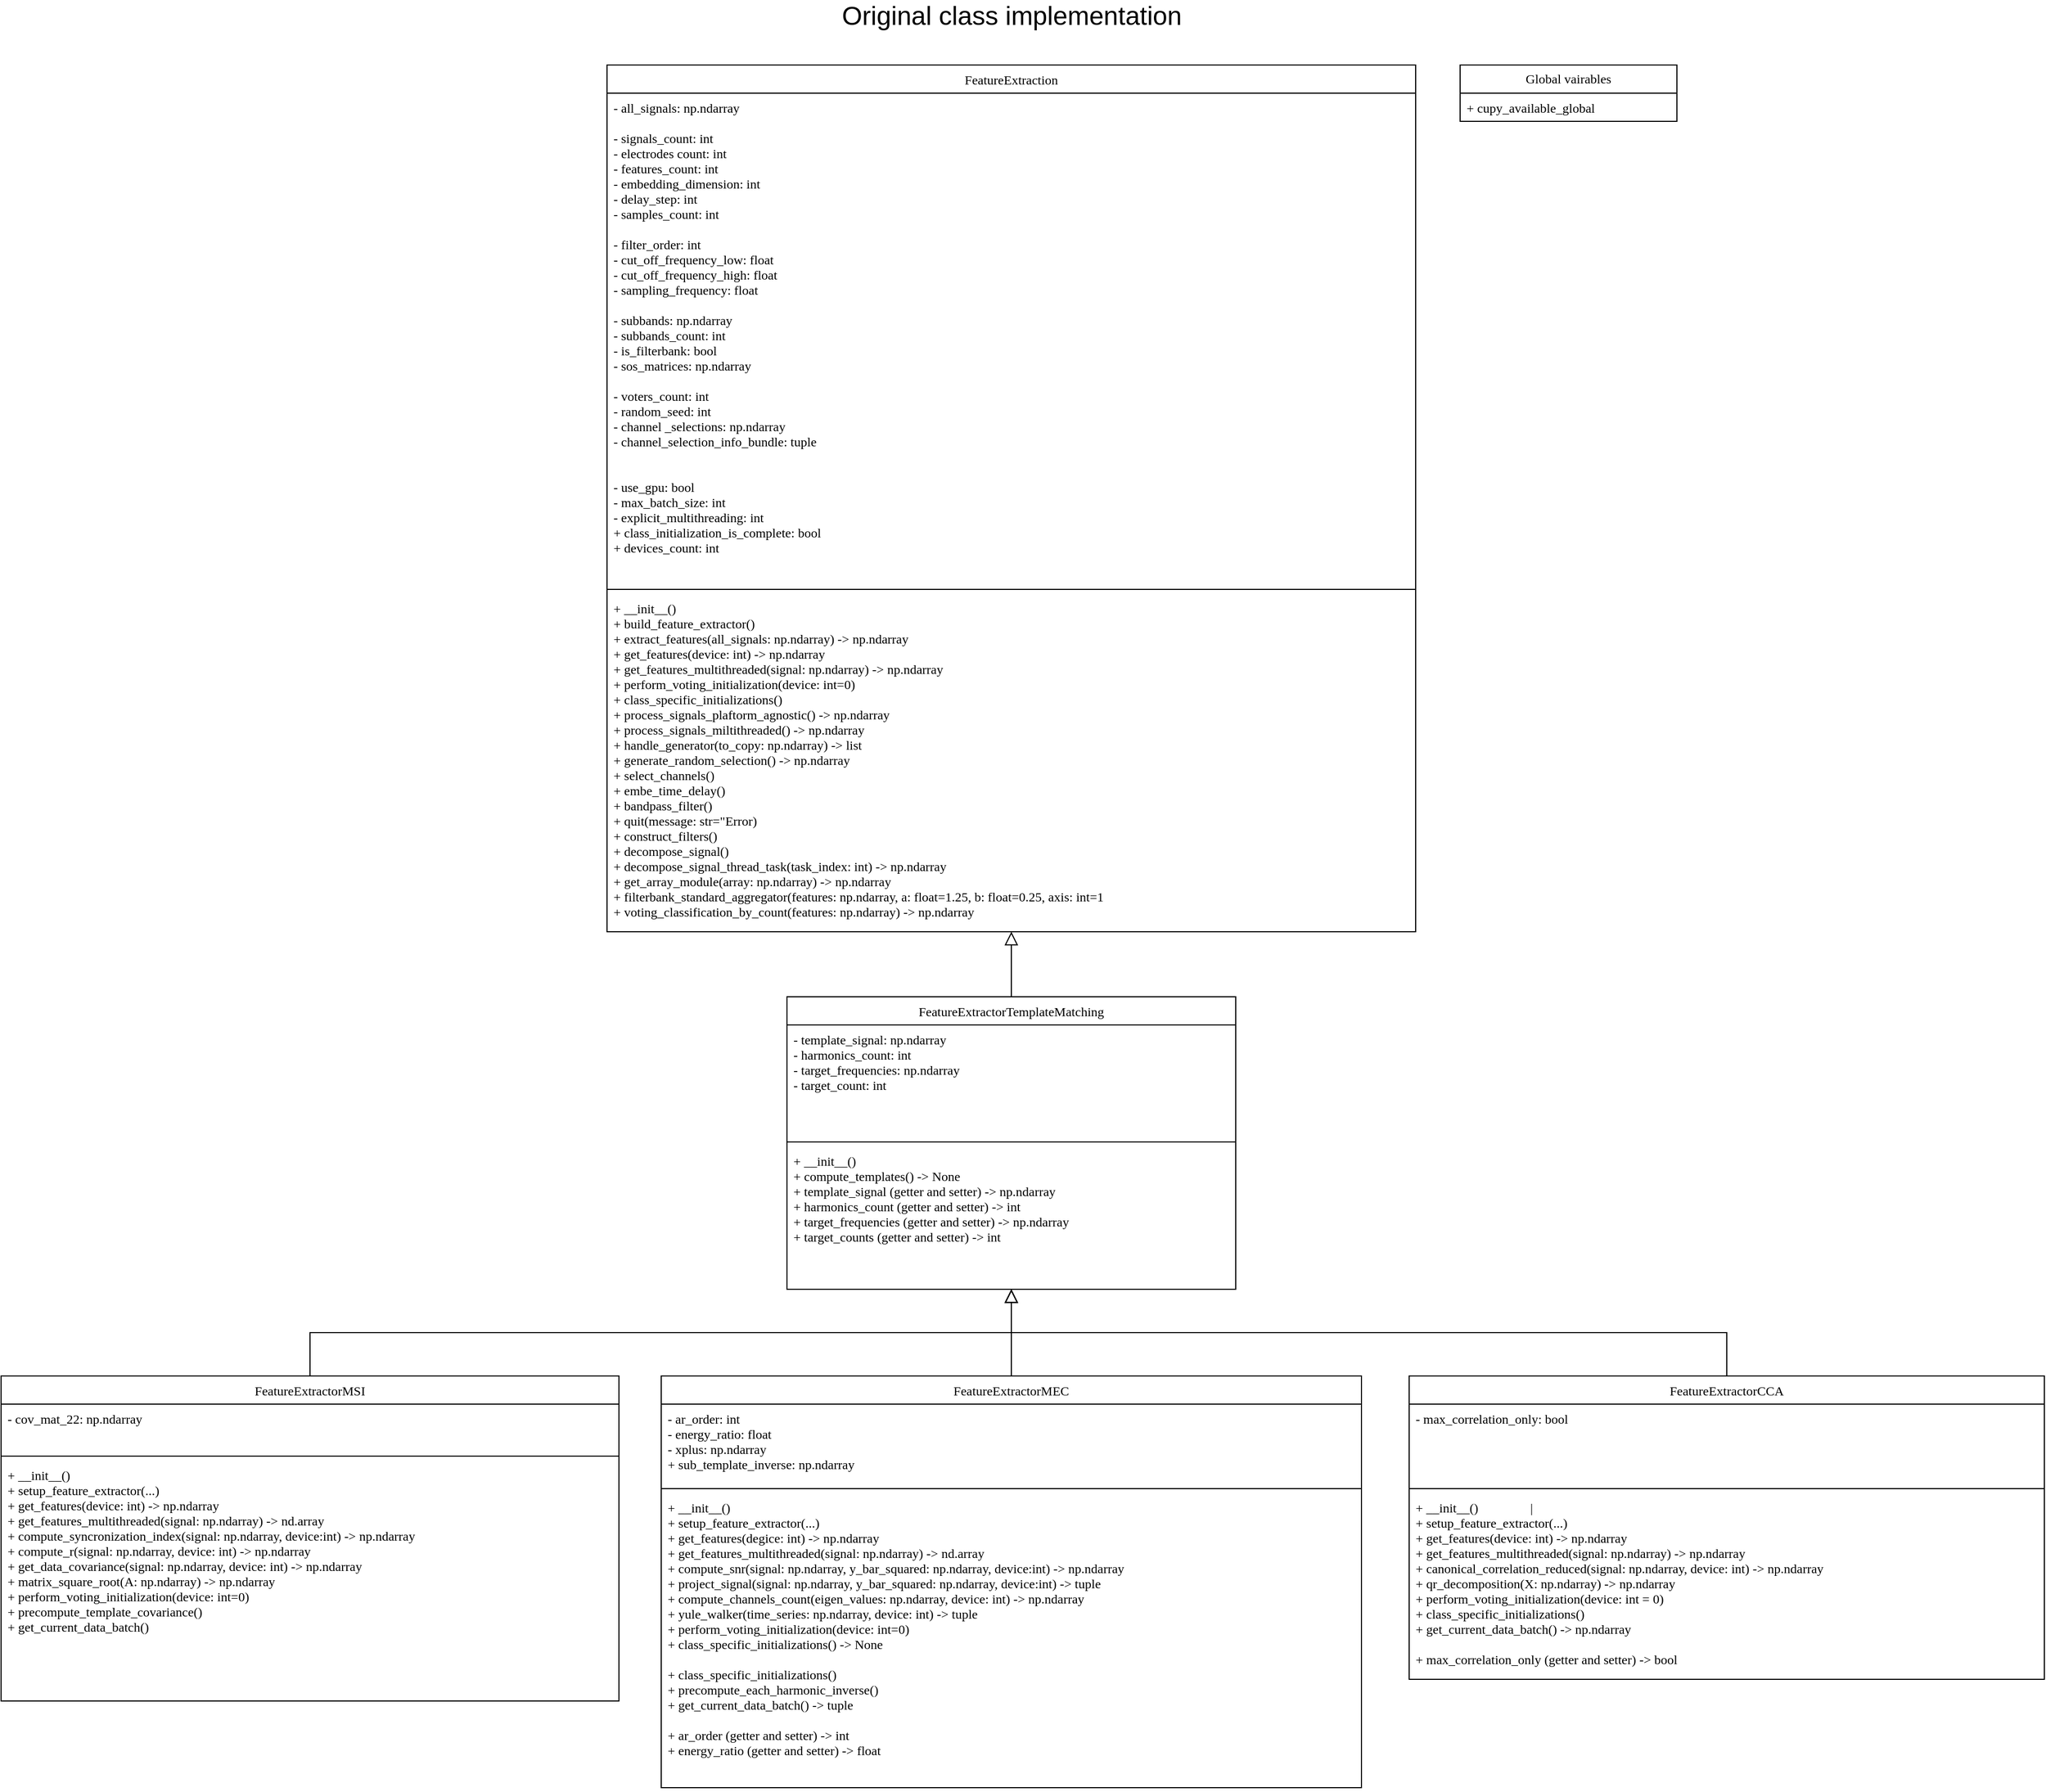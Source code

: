 <mxfile version="24.7.17" pages="2">
  <diagram id="C5RBs43oDa-KdzZeNtuy" name="original-implementation">
    <mxGraphModel dx="4018" dy="1915" grid="1" gridSize="10" guides="1" tooltips="1" connect="1" arrows="1" fold="1" page="1" pageScale="1" pageWidth="827" pageHeight="1169" math="0" shadow="0">
      <root>
        <mxCell id="WIyWlLk6GJQsqaUBKTNV-0" />
        <mxCell id="WIyWlLk6GJQsqaUBKTNV-1" parent="WIyWlLk6GJQsqaUBKTNV-0" />
        <mxCell id="zkfFHV4jXpPFQw0GAbJ--0" value="FeatureExtraction" style="swimlane;fontStyle=0;align=center;verticalAlign=top;childLayout=stackLayout;horizontal=1;startSize=26;horizontalStack=0;resizeParent=1;resizeLast=0;collapsible=1;marginBottom=0;rounded=0;shadow=0;strokeWidth=1;fontFamily=Lucida Console;" parent="WIyWlLk6GJQsqaUBKTNV-1" vertex="1">
          <mxGeometry x="40" y="90" width="746" height="800" as="geometry">
            <mxRectangle x="230" y="140" width="160" height="26" as="alternateBounds" />
          </mxGeometry>
        </mxCell>
        <mxCell id="zkfFHV4jXpPFQw0GAbJ--1" value="- all_signals: np.ndarray&#xa;&#xa;- signals_count: int&#xa;- electrodes count: int&#xa;- features_count: int&#xa;- embedding_dimension: int&#xa;- delay_step: int&#xa;- samples_count: int&#xa;&#xa;- filter_order: int&#xa;- cut_off_frequency_low: float&#xa;- cut_off_frequency_high: float&#xa;- sampling_frequency: float&#xa;&#xa;- subbands: np.ndarray&#xa;- subbands_count: int&#xa;- is_filterbank: bool&#xa;- sos_matrices: np.ndarray&#xa;&#xa;- voters_count: int&#xa;- random_seed: int&#xa;- channel _selections: np.ndarray&#xa;- channel_selection_info_bundle: tuple&#xa;&#xa;&#xa;- use_gpu: bool&#xa;- max_batch_size: int&#xa;- explicit_multithreading: int&#xa;+ class_initialization_is_complete: bool&#xa;+ devices_count: int&#xa;&#xa;" style="text;align=left;verticalAlign=top;spacingLeft=4;spacingRight=4;overflow=hidden;rotatable=0;points=[[0,0.5],[1,0.5]];portConstraint=eastwest;fontFamily=Lucida Console;" parent="zkfFHV4jXpPFQw0GAbJ--0" vertex="1">
          <mxGeometry y="26" width="746" height="454" as="geometry" />
        </mxCell>
        <mxCell id="zkfFHV4jXpPFQw0GAbJ--4" value="" style="line;html=1;strokeWidth=1;align=left;verticalAlign=middle;spacingTop=-1;spacingLeft=3;spacingRight=3;rotatable=0;labelPosition=right;points=[];portConstraint=eastwest;" parent="zkfFHV4jXpPFQw0GAbJ--0" vertex="1">
          <mxGeometry y="480" width="746" height="8" as="geometry" />
        </mxCell>
        <mxCell id="zkfFHV4jXpPFQw0GAbJ--5" value="+ __init__()&#xa;+ build_feature_extractor()&#xa;+ extract_features(all_signals: np.ndarray) -&gt; np.ndarray&#xa;+ get_features(device: int) -&gt; np.ndarray&#xa;+ get_features_multithreaded(signal: np.ndarray) -&gt; np.ndarray&#xa;+ perform_voting_initialization(device: int=0)&#xa;+ class_specific_initializations()&#xa;+ process_signals_plaftorm_agnostic() -&gt; np.ndarray&#xa;+ process_signals_miltithreaded() -&gt; np.ndarray&#xa;+ handle_generator(to_copy: np.ndarray) -&gt; list&#xa;+ generate_random_selection() -&gt; np.ndarray&#xa;+ select_channels()&#xa;+ embe_time_delay()&#xa;+ bandpass_filter()&#xa;+ quit(message: str=&quot;Error)&#xa;+ construct_filters() &#xa;+ decompose_signal()&#xa;+ decompose_signal_thread_task(task_index: int) -&gt; np.ndarray&#xa;+ get_array_module(array: np.ndarray) -&gt; np.ndarray&#xa;+ filterbank_standard_aggregator(features: np.ndarray, a: float=1.25, b: float=0.25, axis: int=1&#xa;+ voting_classification_by_count(features: np.ndarray) -&gt; np.ndarray&#xa;" style="text;align=left;verticalAlign=top;spacingLeft=4;spacingRight=4;overflow=hidden;rotatable=0;points=[[0,0.5],[1,0.5]];portConstraint=eastwest;fontFamily=Lucida Console;" parent="zkfFHV4jXpPFQw0GAbJ--0" vertex="1">
          <mxGeometry y="488" width="746" height="312" as="geometry" />
        </mxCell>
        <mxCell id="zkfFHV4jXpPFQw0GAbJ--6" value="FeatureExtractorTemplateMatching" style="swimlane;fontStyle=0;align=center;verticalAlign=top;childLayout=stackLayout;horizontal=1;startSize=26;horizontalStack=0;resizeParent=1;resizeLast=0;collapsible=1;marginBottom=0;rounded=0;shadow=0;strokeWidth=1;fontFamily=Lucida Console;" parent="WIyWlLk6GJQsqaUBKTNV-1" vertex="1">
          <mxGeometry x="206" y="950" width="414" height="270" as="geometry">
            <mxRectangle x="130" y="380" width="160" height="26" as="alternateBounds" />
          </mxGeometry>
        </mxCell>
        <mxCell id="zkfFHV4jXpPFQw0GAbJ--7" value="- template_signal: np.ndarray&#xa;- harmonics_count: int&#xa;- target_frequencies: np.ndarray&#xa;- target_count: int" style="text;align=left;verticalAlign=top;spacingLeft=4;spacingRight=4;overflow=hidden;rotatable=0;points=[[0,0.5],[1,0.5]];portConstraint=eastwest;fontFamily=Lucida Console;" parent="zkfFHV4jXpPFQw0GAbJ--6" vertex="1">
          <mxGeometry y="26" width="414" height="104" as="geometry" />
        </mxCell>
        <mxCell id="zkfFHV4jXpPFQw0GAbJ--9" value="" style="line;html=1;strokeWidth=1;align=left;verticalAlign=middle;spacingTop=-1;spacingLeft=3;spacingRight=3;rotatable=0;labelPosition=right;points=[];portConstraint=eastwest;" parent="zkfFHV4jXpPFQw0GAbJ--6" vertex="1">
          <mxGeometry y="130" width="414" height="8" as="geometry" />
        </mxCell>
        <mxCell id="zkfFHV4jXpPFQw0GAbJ--10" value="+ __init__()&#xa;+ compute_templates() -&gt; None&#xa;+ template_signal (getter and setter) -&gt; np.ndarray&#xa;+ harmonics_count (getter and setter) -&gt; int&#xa;+ target_frequencies (getter and setter) -&gt; np.ndarray&#xa;+ target_counts (getter and setter) -&gt; int" style="text;align=left;verticalAlign=top;spacingLeft=4;spacingRight=4;overflow=hidden;rotatable=0;points=[[0,0.5],[1,0.5]];portConstraint=eastwest;fontStyle=0;fontFamily=Lucida Console;" parent="zkfFHV4jXpPFQw0GAbJ--6" vertex="1">
          <mxGeometry y="138" width="414" height="122" as="geometry" />
        </mxCell>
        <mxCell id="zkfFHV4jXpPFQw0GAbJ--12" value="" style="endArrow=block;endSize=10;endFill=0;shadow=0;strokeWidth=1;rounded=0;curved=0;edgeStyle=elbowEdgeStyle;elbow=vertical;" parent="WIyWlLk6GJQsqaUBKTNV-1" source="zkfFHV4jXpPFQw0GAbJ--6" target="zkfFHV4jXpPFQw0GAbJ--0" edge="1">
          <mxGeometry width="160" relative="1" as="geometry">
            <mxPoint x="313" y="173" as="sourcePoint" />
            <mxPoint x="313" y="173" as="targetPoint" />
          </mxGeometry>
        </mxCell>
        <mxCell id="Mj3dOKa17zoIPlMxbFLB-10" value="Original class implementation" style="text;html=1;align=center;verticalAlign=middle;whiteSpace=wrap;rounded=0;fontSize=24;" parent="WIyWlLk6GJQsqaUBKTNV-1" vertex="1">
          <mxGeometry x="235" y="30" width="357" height="30" as="geometry" />
        </mxCell>
        <mxCell id="JDWsRXZNb_Xpo8v7Dtvx-1" value="Global vairables" style="swimlane;fontStyle=0;childLayout=stackLayout;horizontal=1;startSize=26;fillColor=none;horizontalStack=0;resizeParent=1;resizeParentMax=0;resizeLast=0;collapsible=1;marginBottom=0;whiteSpace=wrap;html=1;fontFamily=Lucida Console;" vertex="1" parent="WIyWlLk6GJQsqaUBKTNV-1">
          <mxGeometry x="827" y="90" width="200" height="52" as="geometry" />
        </mxCell>
        <mxCell id="JDWsRXZNb_Xpo8v7Dtvx-2" value="+ cupy_available_global" style="text;strokeColor=none;fillColor=none;align=left;verticalAlign=top;spacingLeft=4;spacingRight=4;overflow=hidden;rotatable=0;points=[[0,0.5],[1,0.5]];portConstraint=eastwest;whiteSpace=wrap;html=1;fontFamily=Lucida Console;" vertex="1" parent="JDWsRXZNb_Xpo8v7Dtvx-1">
          <mxGeometry y="26" width="200" height="26" as="geometry" />
        </mxCell>
        <mxCell id="JDWsRXZNb_Xpo8v7Dtvx-5" value="FeatureExtractorMSI" style="swimlane;fontStyle=0;align=center;verticalAlign=top;childLayout=stackLayout;horizontal=1;startSize=26;horizontalStack=0;resizeParent=1;resizeLast=0;collapsible=1;marginBottom=0;rounded=0;shadow=0;strokeWidth=1;fontFamily=Lucida Console;flipH=1;" vertex="1" parent="WIyWlLk6GJQsqaUBKTNV-1">
          <mxGeometry x="-519" y="1300" width="570" height="300" as="geometry">
            <mxRectangle x="130" y="380" width="160" height="26" as="alternateBounds" />
          </mxGeometry>
        </mxCell>
        <mxCell id="JDWsRXZNb_Xpo8v7Dtvx-6" value="- cov_mat_22: np.ndarray" style="text;align=left;verticalAlign=top;spacingLeft=4;spacingRight=4;overflow=hidden;rotatable=0;points=[[0,0.5],[1,0.5]];portConstraint=eastwest;fontFamily=Lucida Console;" vertex="1" parent="JDWsRXZNb_Xpo8v7Dtvx-5">
          <mxGeometry y="26" width="570" height="44" as="geometry" />
        </mxCell>
        <mxCell id="JDWsRXZNb_Xpo8v7Dtvx-7" value="" style="line;html=1;strokeWidth=1;align=left;verticalAlign=middle;spacingTop=-1;spacingLeft=3;spacingRight=3;rotatable=0;labelPosition=right;points=[];portConstraint=eastwest;" vertex="1" parent="JDWsRXZNb_Xpo8v7Dtvx-5">
          <mxGeometry y="70" width="570" height="8" as="geometry" />
        </mxCell>
        <mxCell id="JDWsRXZNb_Xpo8v7Dtvx-8" value="+ __init__()&#xa;+ setup_feature_extractor(...)&#xa;+ get_features(device: int) -&gt; np.ndarray&#xa;+ get_features_multithreaded(signal: np.ndarray) -&gt; nd.array&#xa;+ compute_syncronization_index(signal: np.ndarray, device:int) -&gt; np.ndarray&#xa;+ compute_r(signal: np.ndarray, device: int) -&gt; np.ndarray&#xa;+ get_data_covariance(signal: np.ndarray, device: int) -&gt; np.ndarray&#xa;+ matrix_square_root(A: np.ndarray) -&gt; np.ndarray&#xa;+ perform_voting_initialization(device: int=0)&#xa;+ precompute_template_covariance()&#xa;+ get_current_data_batch()&#xa;" style="text;align=left;verticalAlign=top;spacingLeft=4;spacingRight=4;overflow=hidden;rotatable=0;points=[[0,0.5],[1,0.5]];portConstraint=eastwest;fontStyle=0;fontFamily=Lucida Console;" vertex="1" parent="JDWsRXZNb_Xpo8v7Dtvx-5">
          <mxGeometry y="78" width="570" height="222" as="geometry" />
        </mxCell>
        <mxCell id="JDWsRXZNb_Xpo8v7Dtvx-9" value="FeatureExtractorMEC" style="swimlane;fontStyle=0;align=center;verticalAlign=top;childLayout=stackLayout;horizontal=1;startSize=26;horizontalStack=0;resizeParent=1;resizeLast=0;collapsible=1;marginBottom=0;rounded=0;shadow=0;strokeWidth=1;fontFamily=Lucida Console;flipH=1;" vertex="1" parent="WIyWlLk6GJQsqaUBKTNV-1">
          <mxGeometry x="90" y="1300" width="646" height="380" as="geometry">
            <mxRectangle x="130" y="380" width="160" height="26" as="alternateBounds" />
          </mxGeometry>
        </mxCell>
        <mxCell id="JDWsRXZNb_Xpo8v7Dtvx-10" value="- ar_order: int&#xa;- energy_ratio: float&#xa;- xplus: np.ndarray&#xa;+ sub_template_inverse: np.ndarray" style="text;align=left;verticalAlign=top;spacingLeft=4;spacingRight=4;overflow=hidden;rotatable=0;points=[[0,0.5],[1,0.5]];portConstraint=eastwest;fontFamily=Lucida Console;" vertex="1" parent="JDWsRXZNb_Xpo8v7Dtvx-9">
          <mxGeometry y="26" width="646" height="74" as="geometry" />
        </mxCell>
        <mxCell id="JDWsRXZNb_Xpo8v7Dtvx-11" value="" style="line;html=1;strokeWidth=1;align=left;verticalAlign=middle;spacingTop=-1;spacingLeft=3;spacingRight=3;rotatable=0;labelPosition=right;points=[];portConstraint=eastwest;" vertex="1" parent="JDWsRXZNb_Xpo8v7Dtvx-9">
          <mxGeometry y="100" width="646" height="8" as="geometry" />
        </mxCell>
        <mxCell id="JDWsRXZNb_Xpo8v7Dtvx-12" value="+ __init__()&#xa;+ setup_feature_extractor(...)&#xa;+ get_features(degice: int) -&gt; np.ndarray&#xa;+ get_features_multithreaded(signal: np.ndarray) -&gt; nd.array&#xa;+ compute_snr(signal: np.ndarray, y_bar_squared: np.ndarray, device:int) -&gt; np.ndarray&#xa;+ project_signal(signal: np.ndarray, y_bar_squared: np.ndarray, device:int) -&gt; tuple&#xa;+ compute_channels_count(eigen_values: np.ndarray, device: int) -&gt; np.ndarray&#xa;+ yule_walker(time_series: np.ndarray, device: int) -&gt; tuple&#xa;+ perform_voting_initialization(device: int=0)&#xa;+ class_specific_initializations() -&gt; None&#xa;&#xa;+ class_specific_initializations()&#xa;+ precompute_each_harmonic_inverse()&#xa;+ get_current_data_batch() -&gt; tuple&#xa;&#xa;+ ar_order (getter and setter) -&gt; int&#xa;+ energy_ratio (getter and setter) -&gt; float&#xa;&#xa;&#xa;" style="text;align=left;verticalAlign=top;spacingLeft=4;spacingRight=4;overflow=hidden;rotatable=0;points=[[0,0.5],[1,0.5]];portConstraint=eastwest;fontStyle=0;fontFamily=Lucida Console;" vertex="1" parent="JDWsRXZNb_Xpo8v7Dtvx-9">
          <mxGeometry y="108" width="646" height="272" as="geometry" />
        </mxCell>
        <mxCell id="JDWsRXZNb_Xpo8v7Dtvx-20" value="FeatureExtractorCCA" style="swimlane;fontStyle=0;align=center;verticalAlign=top;childLayout=stackLayout;horizontal=1;startSize=26;horizontalStack=0;resizeParent=1;resizeLast=0;collapsible=1;marginBottom=0;rounded=0;shadow=0;strokeWidth=1;fontFamily=Lucida Console;flipH=1;" vertex="1" parent="WIyWlLk6GJQsqaUBKTNV-1">
          <mxGeometry x="780" y="1300" width="586" height="280" as="geometry">
            <mxRectangle x="130" y="380" width="160" height="26" as="alternateBounds" />
          </mxGeometry>
        </mxCell>
        <mxCell id="JDWsRXZNb_Xpo8v7Dtvx-21" value="- max_correlation_only: bool" style="text;align=left;verticalAlign=top;spacingLeft=4;spacingRight=4;overflow=hidden;rotatable=0;points=[[0,0.5],[1,0.5]];portConstraint=eastwest;fontFamily=Lucida Console;" vertex="1" parent="JDWsRXZNb_Xpo8v7Dtvx-20">
          <mxGeometry y="26" width="586" height="74" as="geometry" />
        </mxCell>
        <mxCell id="JDWsRXZNb_Xpo8v7Dtvx-22" value="" style="line;html=1;strokeWidth=1;align=left;verticalAlign=middle;spacingTop=-1;spacingLeft=3;spacingRight=3;rotatable=0;labelPosition=right;points=[];portConstraint=eastwest;" vertex="1" parent="JDWsRXZNb_Xpo8v7Dtvx-20">
          <mxGeometry y="100" width="586" height="8" as="geometry" />
        </mxCell>
        <mxCell id="JDWsRXZNb_Xpo8v7Dtvx-23" value="+ __init__()                |&#xa;+ setup_feature_extractor(...)&#xa;+ get_features(device: int) -&gt; np.ndarray&#xa;+ get_features_multithreaded(signal: np.ndarray) -&gt; np.ndarray&#xa;+ canonical_correlation_reduced(signal: np.ndarray, device: int) -&gt; np.ndarray&#xa;+ qr_decomposition(X: np.ndarray) -&gt; np.ndarray&#xa;+ perform_voting_initialization(device: int = 0)&#xa;+ class_specific_initializations()&#xa;+ get_current_data_batch() -&gt; np.ndarray&#xa;&#xa;+ max_correlation_only (getter and setter) -&gt; bool" style="text;align=left;verticalAlign=top;spacingLeft=4;spacingRight=4;overflow=hidden;rotatable=0;points=[[0,0.5],[1,0.5]];portConstraint=eastwest;fontStyle=0;fontFamily=Lucida Console;" vertex="1" parent="JDWsRXZNb_Xpo8v7Dtvx-20">
          <mxGeometry y="108" width="586" height="172" as="geometry" />
        </mxCell>
        <mxCell id="JDWsRXZNb_Xpo8v7Dtvx-24" value="" style="endArrow=block;endSize=10;endFill=0;shadow=0;strokeWidth=1;rounded=0;curved=0;edgeStyle=elbowEdgeStyle;elbow=vertical;exitX=0.5;exitY=0;exitDx=0;exitDy=0;entryX=0.5;entryY=1;entryDx=0;entryDy=0;" edge="1" parent="WIyWlLk6GJQsqaUBKTNV-1" source="JDWsRXZNb_Xpo8v7Dtvx-5" target="zkfFHV4jXpPFQw0GAbJ--6">
          <mxGeometry width="160" relative="1" as="geometry">
            <mxPoint x="-30" y="1220" as="sourcePoint" />
            <mxPoint x="-30" y="1160" as="targetPoint" />
          </mxGeometry>
        </mxCell>
        <mxCell id="JDWsRXZNb_Xpo8v7Dtvx-26" value="" style="endArrow=block;endSize=10;endFill=0;shadow=0;strokeWidth=1;rounded=0;curved=0;edgeStyle=elbowEdgeStyle;elbow=vertical;exitX=0.5;exitY=0;exitDx=0;exitDy=0;entryX=0.5;entryY=1;entryDx=0;entryDy=0;" edge="1" parent="WIyWlLk6GJQsqaUBKTNV-1" source="JDWsRXZNb_Xpo8v7Dtvx-9" target="zkfFHV4jXpPFQw0GAbJ--6">
          <mxGeometry width="160" relative="1" as="geometry">
            <mxPoint x="443" y="980" as="sourcePoint" />
            <mxPoint x="443" y="920" as="targetPoint" />
          </mxGeometry>
        </mxCell>
        <mxCell id="JDWsRXZNb_Xpo8v7Dtvx-27" value="" style="endArrow=block;endSize=10;endFill=0;shadow=0;strokeWidth=1;rounded=0;curved=0;edgeStyle=elbowEdgeStyle;elbow=vertical;exitX=0.5;exitY=0;exitDx=0;exitDy=0;entryX=0.5;entryY=1;entryDx=0;entryDy=0;" edge="1" parent="WIyWlLk6GJQsqaUBKTNV-1" source="JDWsRXZNb_Xpo8v7Dtvx-20" target="zkfFHV4jXpPFQw0GAbJ--6">
          <mxGeometry width="160" relative="1" as="geometry">
            <mxPoint x="453" y="990" as="sourcePoint" />
            <mxPoint x="420" y="1240" as="targetPoint" />
          </mxGeometry>
        </mxCell>
      </root>
    </mxGraphModel>
  </diagram>
  <diagram name="new-implementation" id="_X8tnK33TUT0dTS4DziF">
    <mxGraphModel dx="3592" dy="1660" grid="1" gridSize="10" guides="1" tooltips="1" connect="1" arrows="1" fold="1" page="1" pageScale="1" pageWidth="827" pageHeight="1169" math="0" shadow="0">
      <root>
        <mxCell id="dgEscPDrHbFopAYu3Is1-0" />
        <mxCell id="dgEscPDrHbFopAYu3Is1-1" parent="dgEscPDrHbFopAYu3Is1-0" />
        <mxCell id="dgEscPDrHbFopAYu3Is1-2" value="FeatureExtraction" style="swimlane;fontStyle=2;align=center;verticalAlign=top;childLayout=stackLayout;horizontal=1;startSize=26;horizontalStack=0;resizeParent=1;resizeLast=0;collapsible=1;marginBottom=0;rounded=0;shadow=0;strokeWidth=1;fontFamily=Lucida Console;movable=1;resizable=1;rotatable=1;deletable=1;editable=1;locked=0;connectable=1;" vertex="1" parent="dgEscPDrHbFopAYu3Is1-1">
          <mxGeometry x="249" y="90" width="330" height="400" as="geometry">
            <mxRectangle x="230" y="140" width="160" height="26" as="alternateBounds" />
          </mxGeometry>
        </mxCell>
        <mxCell id="dgEscPDrHbFopAYu3Is1-3" value="- pre_processing: PreProcessing&#xa;- batch_processor: BatchProcessor&#xa;- voting: Voting&#xa;- gpu_capabilities: GPUCapabilities&#xa;- template_matching: TemplateMatching&#xa;&#xa;- all_signals: np.ndarray&#xa;- signals_count: int&#xa;- electrodes_count: int&#xa;- samples_count: int&#xa;" style="text;align=left;verticalAlign=top;spacingLeft=4;spacingRight=4;overflow=hidden;rotatable=0;points=[[0,0.5],[1,0.5]];portConstraint=eastwest;fontFamily=Lucida Console;" vertex="1" parent="dgEscPDrHbFopAYu3Is1-2">
          <mxGeometry y="26" width="330" height="164" as="geometry" />
        </mxCell>
        <mxCell id="dgEscPDrHbFopAYu3Is1-4" value="" style="line;html=1;strokeWidth=1;align=left;verticalAlign=middle;spacingTop=-1;spacingLeft=3;spacingRight=3;rotatable=0;labelPosition=right;points=[];portConstraint=eastwest;" vertex="1" parent="dgEscPDrHbFopAYu3Is1-2">
          <mxGeometry y="190" width="330" height="8" as="geometry" />
        </mxCell>
        <mxCell id="dgEscPDrHbFopAYu3Is1-5" value="+ __init__()&#xa;+ build_feature_extractor(...)&#xa;+ extract_features(...)&#xa;+ process_signals_plaftorm_agnostic()&#xa;+ process_signals_multithreaded()&#xa;+ extract_features_multithreaded()&#xa;+class_specific_initializations()&#xa;+ handle_generator(to_copy: np.ndarray)&#xa;+ get_current_data_bacth&#xa;" style="text;align=left;verticalAlign=top;spacingLeft=4;spacingRight=4;overflow=hidden;rotatable=0;points=[[0,0.5],[1,0.5]];portConstraint=eastwest;fontFamily=Lucida Console;" vertex="1" parent="dgEscPDrHbFopAYu3Is1-2">
          <mxGeometry y="198" width="330" height="152" as="geometry" />
        </mxCell>
        <mxCell id="dgEscPDrHbFopAYu3Is1-11" value="New class implementation" style="text;html=1;align=center;verticalAlign=middle;whiteSpace=wrap;rounded=0;fontSize=24;" vertex="1" parent="dgEscPDrHbFopAYu3Is1-1">
          <mxGeometry x="235" y="30" width="357" height="30" as="geometry" />
        </mxCell>
        <mxCell id="dgEscPDrHbFopAYu3Is1-14" value="FeatureExtractorMSI" style="swimlane;fontStyle=0;align=center;verticalAlign=top;childLayout=stackLayout;horizontal=1;startSize=26;horizontalStack=0;resizeParent=1;resizeLast=0;collapsible=1;marginBottom=0;rounded=0;shadow=0;strokeWidth=1;fontFamily=Lucida Console;flipH=1;" vertex="1" parent="dgEscPDrHbFopAYu3Is1-1">
          <mxGeometry x="-529" y="820" width="570" height="300" as="geometry">
            <mxRectangle x="130" y="380" width="160" height="26" as="alternateBounds" />
          </mxGeometry>
        </mxCell>
        <mxCell id="dgEscPDrHbFopAYu3Is1-15" value="- cov_mat_22: np.ndarray" style="text;align=left;verticalAlign=top;spacingLeft=4;spacingRight=4;overflow=hidden;rotatable=0;points=[[0,0.5],[1,0.5]];portConstraint=eastwest;fontFamily=Lucida Console;" vertex="1" parent="dgEscPDrHbFopAYu3Is1-14">
          <mxGeometry y="26" width="570" height="44" as="geometry" />
        </mxCell>
        <mxCell id="dgEscPDrHbFopAYu3Is1-16" value="" style="line;html=1;strokeWidth=1;align=left;verticalAlign=middle;spacingTop=-1;spacingLeft=3;spacingRight=3;rotatable=0;labelPosition=right;points=[];portConstraint=eastwest;" vertex="1" parent="dgEscPDrHbFopAYu3Is1-14">
          <mxGeometry y="70" width="570" height="8" as="geometry" />
        </mxCell>
        <mxCell id="dgEscPDrHbFopAYu3Is1-17" value="+ __init__()&#xa;+ setup_feature_extractor(...)&#xa;+ get_features(degice: int) -&gt; np.ndarray&#xa;+ get_features_multithreaded(signal: np.ndarray) -&gt; nd.array&#xa;+ compute_syncronization_index(signal: np.ndarray, device:int) -&gt; np.ndarray&#xa;+ compute_r(signal: np.ndarray, device: int) -&gt; np.ndarray&#xa;+ get_data_covariance(signal: np.ndarray, device: int) =? np.ndarray&#xa;+ matrix_square_root(A: np.ndarray) -&gt; np.ndarray&#xa;+ perform_voting_initialization(device: int=0)&#xa;+ precompute_template_covariance()&#xa;+ get_current_data_batch()&#xa;" style="text;align=left;verticalAlign=top;spacingLeft=4;spacingRight=4;overflow=hidden;rotatable=0;points=[[0,0.5],[1,0.5]];portConstraint=eastwest;fontStyle=0;fontFamily=Lucida Console;" vertex="1" parent="dgEscPDrHbFopAYu3Is1-14">
          <mxGeometry y="78" width="570" height="222" as="geometry" />
        </mxCell>
        <mxCell id="dgEscPDrHbFopAYu3Is1-18" value="FeatureExtractorMEC" style="swimlane;fontStyle=0;align=center;verticalAlign=top;childLayout=stackLayout;horizontal=1;startSize=26;horizontalStack=0;resizeParent=1;resizeLast=0;collapsible=1;marginBottom=0;rounded=0;shadow=0;strokeWidth=1;fontFamily=Lucida Console;flipH=1;" vertex="1" parent="dgEscPDrHbFopAYu3Is1-1">
          <mxGeometry x="91" y="820" width="646" height="380" as="geometry">
            <mxRectangle x="130" y="380" width="160" height="26" as="alternateBounds" />
          </mxGeometry>
        </mxCell>
        <mxCell id="dgEscPDrHbFopAYu3Is1-19" value="- ar_order: int&#xa;- energy_ratio: float&#xa;- xplus: np.ndarray&#xa;+ sub_template_inverse: np.ndarray" style="text;align=left;verticalAlign=top;spacingLeft=4;spacingRight=4;overflow=hidden;rotatable=0;points=[[0,0.5],[1,0.5]];portConstraint=eastwest;fontFamily=Lucida Console;" vertex="1" parent="dgEscPDrHbFopAYu3Is1-18">
          <mxGeometry y="26" width="646" height="74" as="geometry" />
        </mxCell>
        <mxCell id="dgEscPDrHbFopAYu3Is1-20" value="" style="line;html=1;strokeWidth=1;align=left;verticalAlign=middle;spacingTop=-1;spacingLeft=3;spacingRight=3;rotatable=0;labelPosition=right;points=[];portConstraint=eastwest;" vertex="1" parent="dgEscPDrHbFopAYu3Is1-18">
          <mxGeometry y="100" width="646" height="8" as="geometry" />
        </mxCell>
        <mxCell id="dgEscPDrHbFopAYu3Is1-21" value="+ __init__()&#xa;+ setup_feature_extractor(...)&#xa;+ get_features(degice: int) -&gt; np.ndarray&#xa;+ get_features_multithreaded(signal: np.ndarray) -&gt; nd.array&#xa;+ compute_snr(signal: np.ndarray, y_bar_squared: np.ndarray, device:int) -&gt; np.ndarray&#xa;+ project_signal(signal: np.ndarray, y_bar_squared: np.ndarray, device:int) -&gt; tuple&#xa;+ compute_channels_count(eigen_values: np.ndarray, device: int) -&gt; np.ndarray&#xa;+ yule_walker(time_series: np.ndarray, device: int) -&gt; tuple&#xa;+ perform_voting_initialization(device: int=0)&#xa;+ class_specific_initializations() -&gt; None&#xa;&#xa;+ class_specific_initializations()&#xa;+ precompute_each_harmonic_inverse()&#xa;+ get_current_data_batch() -&gt; tuple&#xa;&#xa;+ ar_order (getter and setter) -&gt; int&#xa;+ energy_ratio (getter and setter) -&gt; float&#xa;&#xa;&#xa;" style="text;align=left;verticalAlign=top;spacingLeft=4;spacingRight=4;overflow=hidden;rotatable=0;points=[[0,0.5],[1,0.5]];portConstraint=eastwest;fontStyle=0;fontFamily=Lucida Console;" vertex="1" parent="dgEscPDrHbFopAYu3Is1-18">
          <mxGeometry y="108" width="646" height="272" as="geometry" />
        </mxCell>
        <mxCell id="dgEscPDrHbFopAYu3Is1-22" value="FeatureExtractorCCA" style="swimlane;fontStyle=0;align=center;verticalAlign=top;childLayout=stackLayout;horizontal=1;startSize=26;horizontalStack=0;resizeParent=1;resizeLast=0;collapsible=1;marginBottom=0;rounded=0;shadow=0;strokeWidth=1;fontFamily=Lucida Console;flipH=1;" vertex="1" parent="dgEscPDrHbFopAYu3Is1-1">
          <mxGeometry x="770" y="820" width="586" height="280" as="geometry">
            <mxRectangle x="130" y="380" width="160" height="26" as="alternateBounds" />
          </mxGeometry>
        </mxCell>
        <mxCell id="dgEscPDrHbFopAYu3Is1-23" value="- max_correlation_only: bool" style="text;align=left;verticalAlign=top;spacingLeft=4;spacingRight=4;overflow=hidden;rotatable=0;points=[[0,0.5],[1,0.5]];portConstraint=eastwest;fontFamily=Lucida Console;" vertex="1" parent="dgEscPDrHbFopAYu3Is1-22">
          <mxGeometry y="26" width="586" height="74" as="geometry" />
        </mxCell>
        <mxCell id="dgEscPDrHbFopAYu3Is1-24" value="" style="line;html=1;strokeWidth=1;align=left;verticalAlign=middle;spacingTop=-1;spacingLeft=3;spacingRight=3;rotatable=0;labelPosition=right;points=[];portConstraint=eastwest;" vertex="1" parent="dgEscPDrHbFopAYu3Is1-22">
          <mxGeometry y="100" width="586" height="8" as="geometry" />
        </mxCell>
        <mxCell id="dgEscPDrHbFopAYu3Is1-25" value="+ __init__()                |&#xa;+ setup_feature_extractor(...)&#xa;+ get_features(device: int) -&gt; np.ndarray&#xa;+ get_features_multithreaded(signal: np.ndarray) -&gt; np.ndarray&#xa;+ canonical_correlation_reduced(signal: np.ndarray, device: int) -&gt; np.ndarray&#xa;+ qr_decomposition(X: np.ndarray) -&gt; np.ndarray&#xa;+ perform_voting_initialization(device: int = 0)&#xa;+ class_specific_initializations()&#xa;+ get_current_data_batch() -&gt; np.ndarray&#xa;&#xa;+ max_correlation_only (getter and setter) -&gt; bool" style="text;align=left;verticalAlign=top;spacingLeft=4;spacingRight=4;overflow=hidden;rotatable=0;points=[[0,0.5],[1,0.5]];portConstraint=eastwest;fontStyle=0;fontFamily=Lucida Console;" vertex="1" parent="dgEscPDrHbFopAYu3Is1-22">
          <mxGeometry y="108" width="586" height="172" as="geometry" />
        </mxCell>
        <mxCell id="Lf7wPIKauT4hmZ3NSnTh-0" value="PreProcessing" style="swimlane;fontStyle=0;align=center;verticalAlign=top;childLayout=stackLayout;horizontal=1;startSize=26;horizontalStack=0;resizeParent=1;resizeLast=0;collapsible=1;marginBottom=0;rounded=0;shadow=0;strokeWidth=1;fontFamily=Lucida Console;" vertex="1" parent="dgEscPDrHbFopAYu3Is1-1">
          <mxGeometry x="-360" y="250" width="330" height="180" as="geometry">
            <mxRectangle x="230" y="140" width="160" height="26" as="alternateBounds" />
          </mxGeometry>
        </mxCell>
        <mxCell id="Lf7wPIKauT4hmZ3NSnTh-1" value="- filtering: Filtering&#xa;- time_embedding: TimeEmbedding&#xa;" style="text;align=left;verticalAlign=top;spacingLeft=4;spacingRight=4;overflow=hidden;rotatable=0;points=[[0,0.5],[1,0.5]];portConstraint=eastwest;fontFamily=Lucida Console;" vertex="1" parent="Lf7wPIKauT4hmZ3NSnTh-0">
          <mxGeometry y="26" width="330" height="64" as="geometry" />
        </mxCell>
        <mxCell id="Lf7wPIKauT4hmZ3NSnTh-2" value="" style="line;html=1;strokeWidth=1;align=left;verticalAlign=middle;spacingTop=-1;spacingLeft=3;spacingRight=3;rotatable=0;labelPosition=right;points=[];portConstraint=eastwest;" vertex="1" parent="Lf7wPIKauT4hmZ3NSnTh-0">
          <mxGeometry y="90" width="330" height="8" as="geometry" />
        </mxCell>
        <mxCell id="Lf7wPIKauT4hmZ3NSnTh-3" value="+ __init__()&#xa;+ bandpass_filtering(signals: np.ndarray)&#xa;+ decompose_signal(signals: np.ndarray)&#xa;+ embed_time_delay(signals:np.ndarray)&#xa;" style="text;align=left;verticalAlign=top;spacingLeft=4;spacingRight=4;overflow=hidden;rotatable=0;points=[[0,0.5],[1,0.5]];portConstraint=eastwest;fontFamily=Lucida Console;" vertex="1" parent="Lf7wPIKauT4hmZ3NSnTh-0">
          <mxGeometry y="98" width="330" height="82" as="geometry" />
        </mxCell>
        <mxCell id="Lf7wPIKauT4hmZ3NSnTh-4" value="Filtering" style="swimlane;fontStyle=0;align=center;verticalAlign=top;childLayout=stackLayout;horizontal=1;startSize=26;horizontalStack=0;resizeParent=1;resizeLast=0;collapsible=1;marginBottom=0;rounded=0;shadow=0;strokeWidth=1;fontFamily=Lucida Console;" vertex="1" parent="dgEscPDrHbFopAYu3Is1-1">
          <mxGeometry x="-560" y="510" width="330" height="210" as="geometry">
            <mxRectangle x="230" y="140" width="160" height="26" as="alternateBounds" />
          </mxGeometry>
        </mxCell>
        <mxCell id="Lf7wPIKauT4hmZ3NSnTh-5" value="- filter_order: int&#xa;- cutoff_frequency_low: float&#xa;- cutoff_frequency_high: float&#xa;- sampling_frequency: float&#xa;- sos_matrices: np.ndarray" style="text;align=left;verticalAlign=top;spacingLeft=4;spacingRight=4;overflow=hidden;rotatable=0;points=[[0,0.5],[1,0.5]];portConstraint=eastwest;fontFamily=Lucida Console;" vertex="1" parent="Lf7wPIKauT4hmZ3NSnTh-4">
          <mxGeometry y="26" width="330" height="94" as="geometry" />
        </mxCell>
        <mxCell id="Lf7wPIKauT4hmZ3NSnTh-6" value="" style="line;html=1;strokeWidth=1;align=left;verticalAlign=middle;spacingTop=-1;spacingLeft=3;spacingRight=3;rotatable=0;labelPosition=right;points=[];portConstraint=eastwest;" vertex="1" parent="Lf7wPIKauT4hmZ3NSnTh-4">
          <mxGeometry y="120" width="330" height="8" as="geometry" />
        </mxCell>
        <mxCell id="Lf7wPIKauT4hmZ3NSnTh-7" value="+ __init__()&#xa;+ construct_filters(subbands: np.ndarray)&#xa;+ bandpass_filter(signals: np.ndarray)&#xa;+ decompose_signal(signals: np.ndarray)&#xa;" style="text;align=left;verticalAlign=top;spacingLeft=4;spacingRight=4;overflow=hidden;rotatable=0;points=[[0,0.5],[1,0.5]];portConstraint=eastwest;fontFamily=Lucida Console;" vertex="1" parent="Lf7wPIKauT4hmZ3NSnTh-4">
          <mxGeometry y="128" width="330" height="82" as="geometry" />
        </mxCell>
        <mxCell id="Lf7wPIKauT4hmZ3NSnTh-8" value="TimeEmbedding" style="swimlane;fontStyle=0;align=center;verticalAlign=top;childLayout=stackLayout;horizontal=1;startSize=26;horizontalStack=0;resizeParent=1;resizeLast=0;collapsible=1;marginBottom=0;rounded=0;shadow=0;strokeWidth=1;fontFamily=Lucida Console;" vertex="1" parent="dgEscPDrHbFopAYu3Is1-1">
          <mxGeometry x="-170" y="510" width="330" height="150" as="geometry">
            <mxRectangle x="230" y="140" width="160" height="26" as="alternateBounds" />
          </mxGeometry>
        </mxCell>
        <mxCell id="Lf7wPIKauT4hmZ3NSnTh-9" value="- embedding_dimension: int&#xa;- delay_step: int" style="text;align=left;verticalAlign=top;spacingLeft=4;spacingRight=4;overflow=hidden;rotatable=0;points=[[0,0.5],[1,0.5]];portConstraint=eastwest;fontFamily=Lucida Console;" vertex="1" parent="Lf7wPIKauT4hmZ3NSnTh-8">
          <mxGeometry y="26" width="330" height="54" as="geometry" />
        </mxCell>
        <mxCell id="Lf7wPIKauT4hmZ3NSnTh-10" value="" style="line;html=1;strokeWidth=1;align=left;verticalAlign=middle;spacingTop=-1;spacingLeft=3;spacingRight=3;rotatable=0;labelPosition=right;points=[];portConstraint=eastwest;" vertex="1" parent="Lf7wPIKauT4hmZ3NSnTh-8">
          <mxGeometry y="80" width="330" height="8" as="geometry" />
        </mxCell>
        <mxCell id="Lf7wPIKauT4hmZ3NSnTh-11" value="+ __init__()&#xa;+ embed_time_delay(signals: np.ndarray)" style="text;align=left;verticalAlign=top;spacingLeft=4;spacingRight=4;overflow=hidden;rotatable=0;points=[[0,0.5],[1,0.5]];portConstraint=eastwest;fontFamily=Lucida Console;" vertex="1" parent="Lf7wPIKauT4hmZ3NSnTh-8">
          <mxGeometry y="88" width="330" height="52" as="geometry" />
        </mxCell>
        <mxCell id="Lf7wPIKauT4hmZ3NSnTh-12" value="Voting" style="swimlane;fontStyle=0;align=center;verticalAlign=top;childLayout=stackLayout;horizontal=1;startSize=26;horizontalStack=0;resizeParent=1;resizeLast=0;collapsible=1;marginBottom=0;rounded=0;shadow=0;strokeWidth=1;fontFamily=Lucida Console;flipH=1;" vertex="1" parent="dgEscPDrHbFopAYu3Is1-1">
          <mxGeometry x="980" y="250" width="330" height="180" as="geometry">
            <mxRectangle x="230" y="140" width="160" height="26" as="alternateBounds" />
          </mxGeometry>
        </mxCell>
        <mxCell id="Lf7wPIKauT4hmZ3NSnTh-13" value="- voters_count: int&#xa;- random_seed: int&#xa;- channel_selections: np.ndarray" style="text;align=left;verticalAlign=top;spacingLeft=4;spacingRight=4;overflow=hidden;rotatable=0;points=[[0,0.5],[1,0.5]];portConstraint=eastwest;fontFamily=Lucida Console;" vertex="1" parent="Lf7wPIKauT4hmZ3NSnTh-12">
          <mxGeometry y="26" width="330" height="64" as="geometry" />
        </mxCell>
        <mxCell id="Lf7wPIKauT4hmZ3NSnTh-14" value="" style="line;html=1;strokeWidth=1;align=left;verticalAlign=middle;spacingTop=-1;spacingLeft=3;spacingRight=3;rotatable=0;labelPosition=right;points=[];portConstraint=eastwest;" vertex="1" parent="Lf7wPIKauT4hmZ3NSnTh-12">
          <mxGeometry y="90" width="330" height="8" as="geometry" />
        </mxCell>
        <mxCell id="Lf7wPIKauT4hmZ3NSnTh-15" value="+ __init__()&#xa;+ generate_random_selection()&#xa;+ select_channels()" style="text;align=left;verticalAlign=top;spacingLeft=4;spacingRight=4;overflow=hidden;rotatable=0;points=[[0,0.5],[1,0.5]];portConstraint=eastwest;fontFamily=Lucida Console;" vertex="1" parent="Lf7wPIKauT4hmZ3NSnTh-12">
          <mxGeometry y="98" width="330" height="82" as="geometry" />
        </mxCell>
        <mxCell id="Lf7wPIKauT4hmZ3NSnTh-16" value="GPUCapabilities" style="swimlane;fontStyle=0;align=center;verticalAlign=top;childLayout=stackLayout;horizontal=1;startSize=26;horizontalStack=0;resizeParent=1;resizeLast=0;collapsible=1;marginBottom=0;rounded=0;shadow=0;strokeWidth=1;fontFamily=Lucida Console;flipH=1;" vertex="1" parent="dgEscPDrHbFopAYu3Is1-1">
          <mxGeometry x="1340" y="250" width="330" height="180" as="geometry">
            <mxRectangle x="230" y="140" width="160" height="26" as="alternateBounds" />
          </mxGeometry>
        </mxCell>
        <mxCell id="Lf7wPIKauT4hmZ3NSnTh-17" value="- use_gpu: bool&#xa;- devices_count: int" style="text;align=left;verticalAlign=top;spacingLeft=4;spacingRight=4;overflow=hidden;rotatable=0;points=[[0,0.5],[1,0.5]];portConstraint=eastwest;fontFamily=Lucida Console;" vertex="1" parent="Lf7wPIKauT4hmZ3NSnTh-16">
          <mxGeometry y="26" width="330" height="64" as="geometry" />
        </mxCell>
        <mxCell id="Lf7wPIKauT4hmZ3NSnTh-18" value="" style="line;html=1;strokeWidth=1;align=left;verticalAlign=middle;spacingTop=-1;spacingLeft=3;spacingRight=3;rotatable=0;labelPosition=right;points=[];portConstraint=eastwest;" vertex="1" parent="Lf7wPIKauT4hmZ3NSnTh-16">
          <mxGeometry y="90" width="330" height="8" as="geometry" />
        </mxCell>
        <mxCell id="Lf7wPIKauT4hmZ3NSnTh-19" value="+ __init__()&#xa;+ get_array_module(array: np.ndarray)&#xa;+ handle_generator(to_copy: np.ndarray)" style="text;align=left;verticalAlign=top;spacingLeft=4;spacingRight=4;overflow=hidden;rotatable=0;points=[[0,0.5],[1,0.5]];portConstraint=eastwest;fontFamily=Lucida Console;" vertex="1" parent="Lf7wPIKauT4hmZ3NSnTh-16">
          <mxGeometry y="98" width="330" height="82" as="geometry" />
        </mxCell>
        <mxCell id="Lf7wPIKauT4hmZ3NSnTh-20" value="TemplateMatching" style="swimlane;fontStyle=0;align=center;verticalAlign=top;childLayout=stackLayout;horizontal=1;startSize=26;horizontalStack=0;resizeParent=1;resizeLast=0;collapsible=1;marginBottom=0;rounded=0;shadow=0;strokeWidth=1;fontFamily=Lucida Console;flipH=1;" vertex="1" parent="dgEscPDrHbFopAYu3Is1-1">
          <mxGeometry x="1700" y="250" width="330" height="150" as="geometry">
            <mxRectangle x="230" y="140" width="160" height="26" as="alternateBounds" />
          </mxGeometry>
        </mxCell>
        <mxCell id="Lf7wPIKauT4hmZ3NSnTh-21" value="- harmonics_count: int&#xa;- target_frequencies: np.ndarray&#xa;- samples_count: int&#xa;- sampling_frequency: float" style="text;align=left;verticalAlign=top;spacingLeft=4;spacingRight=4;overflow=hidden;rotatable=0;points=[[0,0.5],[1,0.5]];portConstraint=eastwest;fontFamily=Lucida Console;" vertex="1" parent="Lf7wPIKauT4hmZ3NSnTh-20">
          <mxGeometry y="26" width="330" height="64" as="geometry" />
        </mxCell>
        <mxCell id="Lf7wPIKauT4hmZ3NSnTh-22" value="" style="line;html=1;strokeWidth=1;align=left;verticalAlign=middle;spacingTop=-1;spacingLeft=3;spacingRight=3;rotatable=0;labelPosition=right;points=[];portConstraint=eastwest;" vertex="1" parent="Lf7wPIKauT4hmZ3NSnTh-20">
          <mxGeometry y="90" width="330" height="8" as="geometry" />
        </mxCell>
        <mxCell id="Lf7wPIKauT4hmZ3NSnTh-23" value="+ __init__()&#xa;+ compute_templates()" style="text;align=left;verticalAlign=top;spacingLeft=4;spacingRight=4;overflow=hidden;rotatable=0;points=[[0,0.5],[1,0.5]];portConstraint=eastwest;fontFamily=Lucida Console;" vertex="1" parent="Lf7wPIKauT4hmZ3NSnTh-20">
          <mxGeometry y="98" width="330" height="52" as="geometry" />
        </mxCell>
        <mxCell id="Lf7wPIKauT4hmZ3NSnTh-24" value="BatchProcessor" style="swimlane;fontStyle=0;align=center;verticalAlign=top;childLayout=stackLayout;horizontal=1;startSize=26;horizontalStack=0;resizeParent=1;resizeLast=0;collapsible=1;marginBottom=0;rounded=0;shadow=0;strokeWidth=1;fontFamily=Lucida Console;flipH=1;" vertex="1" parent="dgEscPDrHbFopAYu3Is1-1">
          <mxGeometry x="620" y="250" width="330" height="150" as="geometry">
            <mxRectangle x="230" y="140" width="160" height="26" as="alternateBounds" />
          </mxGeometry>
        </mxCell>
        <mxCell id="Lf7wPIKauT4hmZ3NSnTh-25" value=" " style="text;align=left;verticalAlign=top;spacingLeft=4;spacingRight=4;overflow=hidden;rotatable=0;points=[[0,0.5],[1,0.5]];portConstraint=eastwest;fontFamily=Lucida Console;" vertex="1" parent="Lf7wPIKauT4hmZ3NSnTh-24">
          <mxGeometry y="26" width="330" height="64" as="geometry" />
        </mxCell>
        <mxCell id="Lf7wPIKauT4hmZ3NSnTh-26" value="" style="line;html=1;strokeWidth=1;align=left;verticalAlign=middle;spacingTop=-1;spacingLeft=3;spacingRight=3;rotatable=0;labelPosition=right;points=[];portConstraint=eastwest;" vertex="1" parent="Lf7wPIKauT4hmZ3NSnTh-24">
          <mxGeometry y="90" width="330" height="8" as="geometry" />
        </mxCell>
        <mxCell id="Lf7wPIKauT4hmZ3NSnTh-27" value="+ __init__()&#xa;+ get_current_batch_data()" style="text;align=left;verticalAlign=top;spacingLeft=4;spacingRight=4;overflow=hidden;rotatable=0;points=[[0,0.5],[1,0.5]];portConstraint=eastwest;fontFamily=Lucida Console;" vertex="1" parent="Lf7wPIKauT4hmZ3NSnTh-24">
          <mxGeometry y="98" width="330" height="52" as="geometry" />
        </mxCell>
        <mxCell id="Lf7wPIKauT4hmZ3NSnTh-33" value="" style="endArrow=diamond;html=1;rounded=0;movable=1;resizable=1;rotatable=1;deletable=1;editable=1;locked=0;connectable=1;exitX=0.5;exitY=0;exitDx=0;exitDy=0;entryX=0;entryY=0.5;entryDx=0;entryDy=0;endFill=1;edgeStyle=orthogonalEdgeStyle;" edge="1" parent="dgEscPDrHbFopAYu3Is1-1" source="Lf7wPIKauT4hmZ3NSnTh-0" target="dgEscPDrHbFopAYu3Is1-3">
          <mxGeometry width="50" height="50" relative="1" as="geometry">
            <mxPoint x="110" y="260" as="sourcePoint" />
            <mxPoint x="220" y="260" as="targetPoint" />
          </mxGeometry>
        </mxCell>
        <mxCell id="Lf7wPIKauT4hmZ3NSnTh-34" value="" style="endArrow=diamond;html=1;rounded=0;movable=1;resizable=1;rotatable=1;deletable=1;editable=1;locked=0;connectable=1;exitX=0.5;exitY=0;exitDx=0;exitDy=0;entryX=0.472;entryY=1.001;entryDx=0;entryDy=0;endFill=1;edgeStyle=orthogonalEdgeStyle;entryPerimeter=0;" edge="1" parent="dgEscPDrHbFopAYu3Is1-1" source="Lf7wPIKauT4hmZ3NSnTh-4" target="Lf7wPIKauT4hmZ3NSnTh-3">
          <mxGeometry width="50" height="50" relative="1" as="geometry">
            <mxPoint x="-185" y="260" as="sourcePoint" />
            <mxPoint x="259" y="193" as="targetPoint" />
          </mxGeometry>
        </mxCell>
        <mxCell id="Lf7wPIKauT4hmZ3NSnTh-35" value="" style="endArrow=diamond;html=1;rounded=0;movable=1;resizable=1;rotatable=1;deletable=1;editable=1;locked=0;connectable=1;exitX=0.5;exitY=0;exitDx=0;exitDy=0;endFill=1;edgeStyle=orthogonalEdgeStyle;entryX=0.47;entryY=1.006;entryDx=0;entryDy=0;entryPerimeter=0;" edge="1" parent="dgEscPDrHbFopAYu3Is1-1" source="Lf7wPIKauT4hmZ3NSnTh-8" target="Lf7wPIKauT4hmZ3NSnTh-3">
          <mxGeometry width="50" height="50" relative="1" as="geometry">
            <mxPoint x="20.23" y="536.88" as="sourcePoint" />
            <mxPoint x="-210" y="480" as="targetPoint" />
            <Array as="points">
              <mxPoint x="-5" y="470" />
              <mxPoint x="-205" y="470" />
            </Array>
          </mxGeometry>
        </mxCell>
        <mxCell id="Lf7wPIKauT4hmZ3NSnTh-36" value="" style="endArrow=diamond;html=1;rounded=0;movable=1;resizable=1;rotatable=1;deletable=1;editable=1;locked=0;connectable=1;exitX=0.5;exitY=0;exitDx=0;exitDy=0;entryX=1;entryY=0.5;entryDx=0;entryDy=0;endFill=1;edgeStyle=orthogonalEdgeStyle;" edge="1" parent="dgEscPDrHbFopAYu3Is1-1" source="Lf7wPIKauT4hmZ3NSnTh-24" target="dgEscPDrHbFopAYu3Is1-3">
          <mxGeometry width="50" height="50" relative="1" as="geometry">
            <mxPoint x="-185" y="260" as="sourcePoint" />
            <mxPoint x="259" y="193" as="targetPoint" />
          </mxGeometry>
        </mxCell>
        <mxCell id="Lf7wPIKauT4hmZ3NSnTh-37" value="" style="endArrow=diamond;html=1;rounded=0;movable=1;resizable=1;rotatable=1;deletable=1;editable=1;locked=0;connectable=1;exitX=0.5;exitY=0;exitDx=0;exitDy=0;entryX=1;entryY=0.5;entryDx=0;entryDy=0;endFill=1;edgeStyle=orthogonalEdgeStyle;" edge="1" parent="dgEscPDrHbFopAYu3Is1-1" source="Lf7wPIKauT4hmZ3NSnTh-12" target="dgEscPDrHbFopAYu3Is1-3">
          <mxGeometry width="50" height="50" relative="1" as="geometry">
            <mxPoint x="795" y="260" as="sourcePoint" />
            <mxPoint x="589" y="193" as="targetPoint" />
          </mxGeometry>
        </mxCell>
        <mxCell id="Lf7wPIKauT4hmZ3NSnTh-38" value="" style="endArrow=diamond;html=1;rounded=0;movable=1;resizable=1;rotatable=1;deletable=1;editable=1;locked=0;connectable=1;exitX=0.5;exitY=0;exitDx=0;exitDy=0;endFill=1;edgeStyle=orthogonalEdgeStyle;entryX=1;entryY=0.5;entryDx=0;entryDy=0;" edge="1" parent="dgEscPDrHbFopAYu3Is1-1" source="Lf7wPIKauT4hmZ3NSnTh-16" target="dgEscPDrHbFopAYu3Is1-3">
          <mxGeometry width="50" height="50" relative="1" as="geometry">
            <mxPoint x="805" y="270" as="sourcePoint" />
            <mxPoint x="640" y="210" as="targetPoint" />
            <Array as="points">
              <mxPoint x="1505" y="198" />
            </Array>
          </mxGeometry>
        </mxCell>
        <mxCell id="Lf7wPIKauT4hmZ3NSnTh-39" value="" style="endArrow=diamond;html=1;rounded=0;movable=1;resizable=1;rotatable=1;deletable=1;editable=1;locked=0;connectable=1;exitX=0.5;exitY=0;exitDx=0;exitDy=0;entryX=1;entryY=0.5;entryDx=0;entryDy=0;endFill=1;edgeStyle=orthogonalEdgeStyle;" edge="1" parent="dgEscPDrHbFopAYu3Is1-1" source="Lf7wPIKauT4hmZ3NSnTh-20" target="dgEscPDrHbFopAYu3Is1-3">
          <mxGeometry width="50" height="50" relative="1" as="geometry">
            <mxPoint x="815" y="280" as="sourcePoint" />
            <mxPoint x="609" y="213" as="targetPoint" />
          </mxGeometry>
        </mxCell>
        <mxCell id="Lf7wPIKauT4hmZ3NSnTh-40" value="" style="endArrow=block;html=1;rounded=0;movable=1;resizable=1;rotatable=1;deletable=1;editable=1;locked=0;connectable=1;exitX=0.5;exitY=0;exitDx=0;exitDy=0;entryX=0.5;entryY=1;entryDx=0;entryDy=0;endFill=0;edgeStyle=orthogonalEdgeStyle;" edge="1" parent="dgEscPDrHbFopAYu3Is1-1" source="dgEscPDrHbFopAYu3Is1-14" target="dgEscPDrHbFopAYu3Is1-2">
          <mxGeometry width="50" height="50" relative="1" as="geometry">
            <mxPoint x="60" y="737" as="sourcePoint" />
            <mxPoint x="504" y="670" as="targetPoint" />
            <Array as="points">
              <mxPoint x="-244" y="750" />
              <mxPoint x="414" y="750" />
            </Array>
          </mxGeometry>
        </mxCell>
        <mxCell id="Lf7wPIKauT4hmZ3NSnTh-41" value="" style="endArrow=block;html=1;rounded=0;movable=1;resizable=1;rotatable=1;deletable=1;editable=1;locked=0;connectable=1;exitX=0.5;exitY=0;exitDx=0;exitDy=0;entryX=0.5;entryY=1;entryDx=0;entryDy=0;endFill=0;edgeStyle=orthogonalEdgeStyle;" edge="1" parent="dgEscPDrHbFopAYu3Is1-1" source="dgEscPDrHbFopAYu3Is1-22" target="dgEscPDrHbFopAYu3Is1-2">
          <mxGeometry width="50" height="50" relative="1" as="geometry">
            <mxPoint x="-175" y="270" as="sourcePoint" />
            <mxPoint x="269" y="203" as="targetPoint" />
            <Array as="points">
              <mxPoint x="1063" y="750" />
              <mxPoint x="414" y="750" />
            </Array>
          </mxGeometry>
        </mxCell>
        <mxCell id="Lf7wPIKauT4hmZ3NSnTh-43" value="" style="endArrow=block;html=1;rounded=0;movable=1;resizable=1;rotatable=1;deletable=1;editable=1;locked=0;connectable=1;exitX=0.5;exitY=0;exitDx=0;exitDy=0;endFill=0;edgeStyle=orthogonalEdgeStyle;entryX=0.5;entryY=1;entryDx=0;entryDy=0;" edge="1" parent="dgEscPDrHbFopAYu3Is1-1" source="dgEscPDrHbFopAYu3Is1-18" target="dgEscPDrHbFopAYu3Is1-2">
          <mxGeometry width="50" height="50" relative="1" as="geometry">
            <mxPoint x="1073" y="830" as="sourcePoint" />
            <mxPoint x="350" y="480" as="targetPoint" />
            <Array as="points">
              <mxPoint x="414" y="660" />
              <mxPoint x="414" y="660" />
            </Array>
          </mxGeometry>
        </mxCell>
      </root>
    </mxGraphModel>
  </diagram>
</mxfile>
